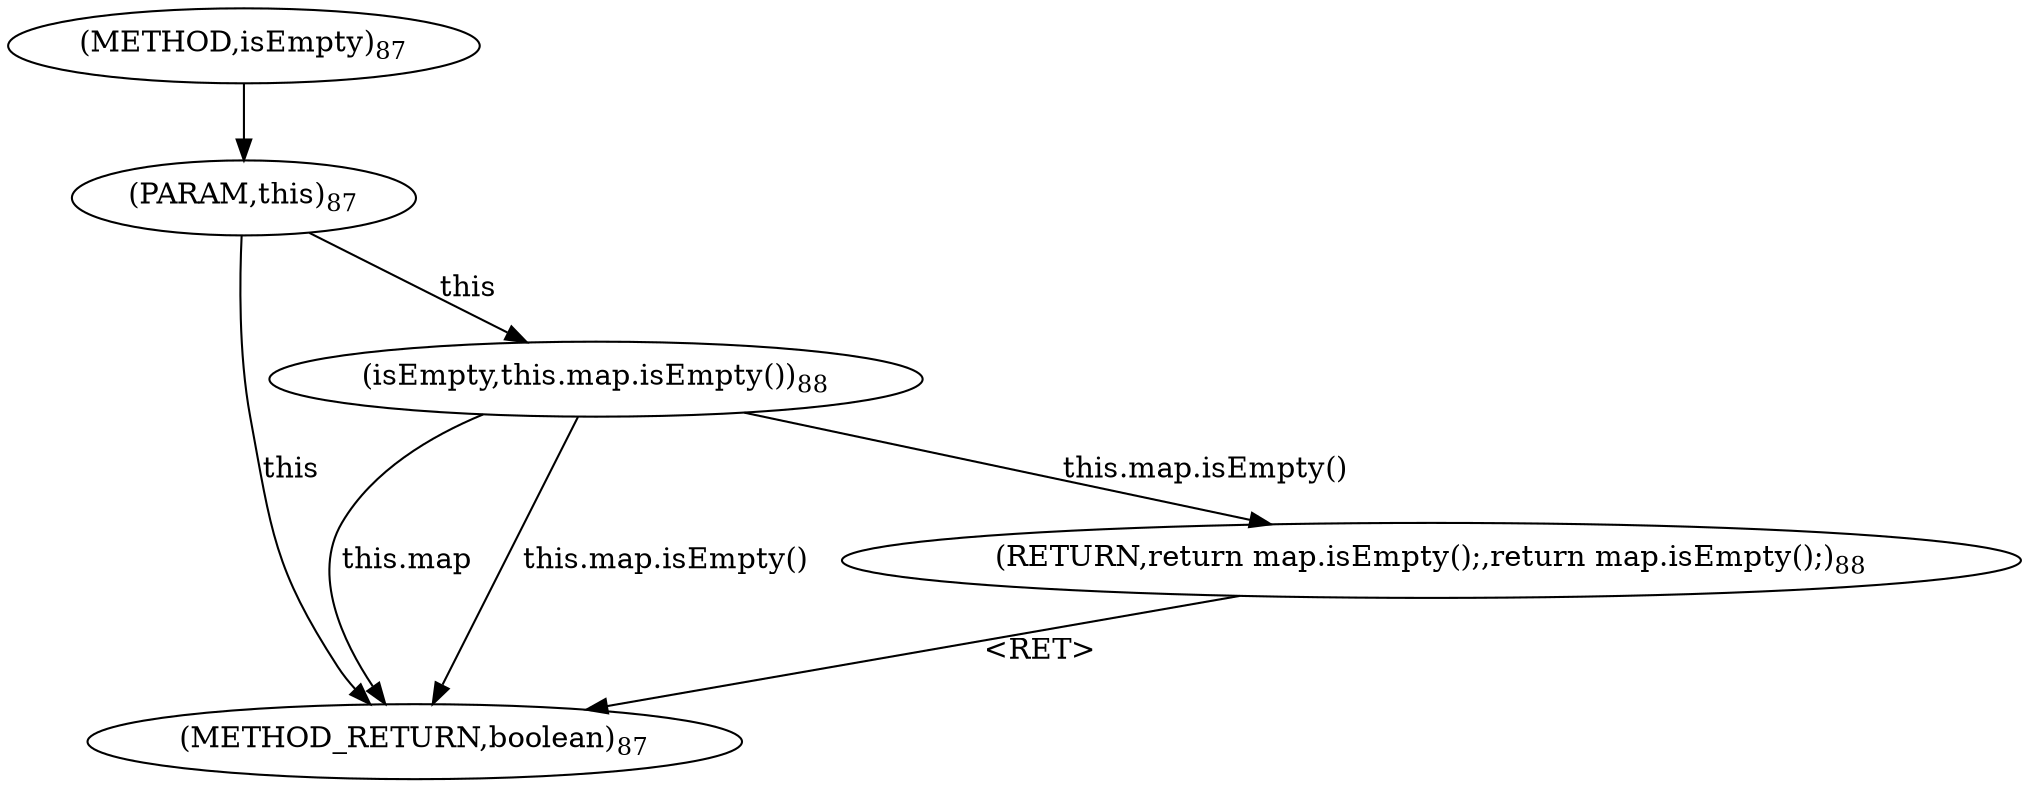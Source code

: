 digraph "isEmpty" {  
"293" [label = <(METHOD,isEmpty)<SUB>87</SUB>> ]
"303" [label = <(METHOD_RETURN,boolean)<SUB>87</SUB>> ]
"294" [label = <(PARAM,this)<SUB>87</SUB>> ]
"296" [label = <(RETURN,return map.isEmpty();,return map.isEmpty();)<SUB>88</SUB>> ]
"297" [label = <(isEmpty,this.map.isEmpty())<SUB>88</SUB>> ]
"297" [label = <(isEmpty,this.map.isEmpty())<SUB>88</SUB>> ]
  "296" -> "303"  [ label = "&lt;RET&gt;"] 
  "294" -> "303"  [ label = "this"] 
  "297" -> "303"  [ label = "this.map"] 
  "297" -> "303"  [ label = "this.map.isEmpty()"] 
  "293" -> "294" 
  "297" -> "296"  [ label = "this.map.isEmpty()"] 
  "294" -> "297"  [ label = "this"] 
}
